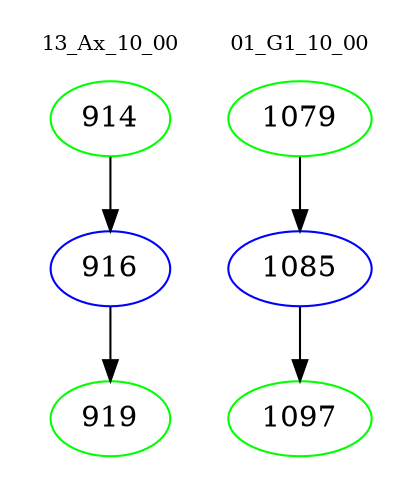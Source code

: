 digraph{
subgraph cluster_0 {
color = white
label = "13_Ax_10_00";
fontsize=10;
T0_914 [label="914", color="green"]
T0_914 -> T0_916 [color="black"]
T0_916 [label="916", color="blue"]
T0_916 -> T0_919 [color="black"]
T0_919 [label="919", color="green"]
}
subgraph cluster_1 {
color = white
label = "01_G1_10_00";
fontsize=10;
T1_1079 [label="1079", color="green"]
T1_1079 -> T1_1085 [color="black"]
T1_1085 [label="1085", color="blue"]
T1_1085 -> T1_1097 [color="black"]
T1_1097 [label="1097", color="green"]
}
}
